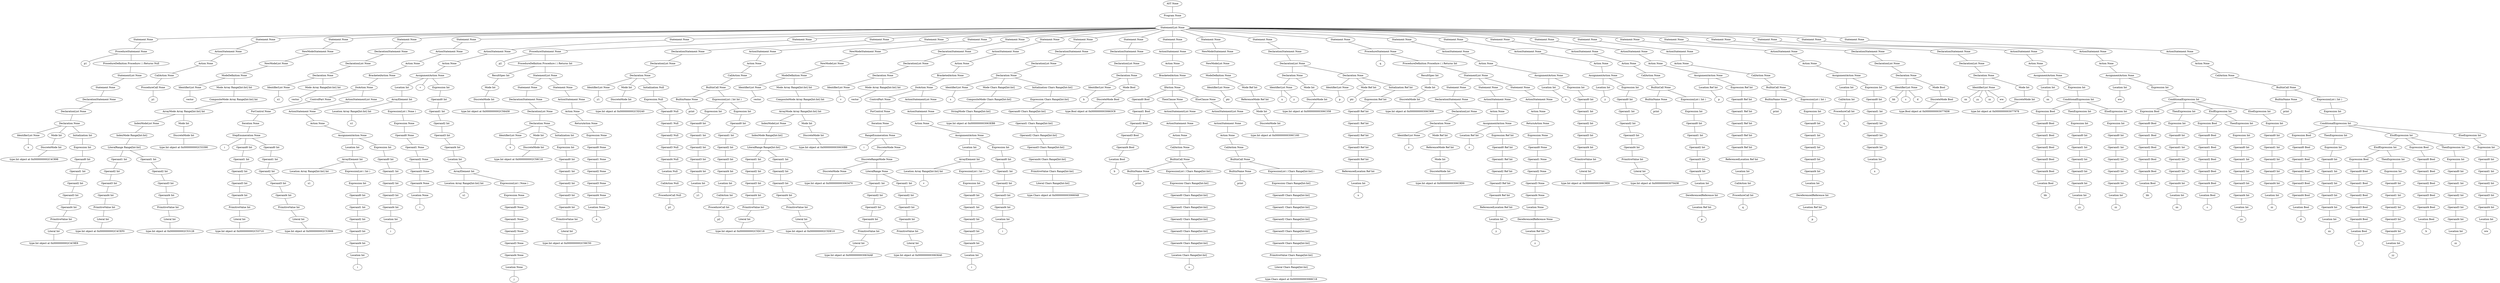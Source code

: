 graph G {
50839792 [label="AST None"];
50842872 [label="AST None"];
50839792 -- 50842872;
50842872 [label="Program None"];
50846744 [label="Program None"];
50842872 -- 50846744;
50846744 [label="StatementList None"];
46139656 [label="StatementList None"];
50846744 -- 46139656;
46139656 [label="Statement None"];
46139936 [label="Statement None"];
46139656 -- 46139936;
46139936 [label="ProcedureStatement None"];
9917743976682310296 [label=p1];
46139936 -- 9917743976682310296;
46451848 [label="ProcedureStatement None"];
46139936 -- 46451848;
46451848 [label="ProcedureDefinition Procedure ( ) Returns Null"];
46451008 [label="ProcedureDefinition Procedure ( ) Returns Null"];
46451848 -- 46451008;
46451008 [label="StatementList None"];
46450616 [label="StatementList None"];
46451008 -- 46450616;
46450616 [label="Statement None"];
46451736 [label="Statement None"];
46450616 -- 46451736;
46451736 [label="DeclarationStatement None"];
46450784 [label="DeclarationStatement None"];
46451736 -- 46450784;
46450784 [label="DeclarationList None"];
46450952 [label="DeclarationList None"];
46450784 -- 46450952;
46450952 [label="Declaration None"];
46450672 [label="Declaration None"];
46450952 -- 46450672;
46450672 [label="IdentifierList None"];
10511444396036545965 [label=x];
46450672 -- 10511444396036545965;
46450728 [label="Declaration None"];
46450952 -- 46450728;
46450728 [label="Mode Int"];
46139432 [label="Mode Int"];
46450728 -- 46139432;
46139432 [label="DiscreteMode Int"];
10824490102472748900 [label=<type.Int object at 0x0000000002C4C898>];
46139432 -- 10824490102472748900;
46451568 [label="Declaration None"];
46450952 -- 46451568;
46451568 [label="Initialization Int"];
46451512 [label="Initialization Int"];
46451568 -- 46451512;
46451512 [label="Expression Int"];
46451456 [label="Expression Int"];
46451512 -- 46451456;
46451456 [label="Operand0 Int"];
46451400 [label="Operand0 Int"];
46451456 -- 46451400;
46451400 [label="Operand1 Int"];
46451344 [label="Operand1 Int"];
46451400 -- 46451344;
46451344 [label="Operand2 Int"];
46451288 [label="Operand2 Int"];
46451344 -- 46451288;
46451288 [label="Operand3 Int"];
46451064 [label="Operand3 Int"];
46451288 -- 46451064;
46451064 [label="Operand4 Int"];
46451120 [label="Operand4 Int"];
46451064 -- 46451120;
46451120 [label="PrimitiveValue Int"];
46450896 [label="PrimitiveValue Int"];
46451120 -- 46450896;
46450896 [label="Literal Int"];
9714901818055355248 [label=<type.Int object at 0x0000000002C4C9E8>];
46450896 -- 9714901818055355248;
46451624 [label="StatementList None"];
50846744 -- 46451624;
46451624 [label="Statement None"];
46450448 [label="Statement None"];
46451624 -- 46450448;
46450448 [label="ActionStatement None"];
46451904 [label="ActionStatement None"];
46450448 -- 46451904;
46451904 [label="Action None"];
46452072 [label="Action None"];
46451904 -- 46452072;
46452072 [label="CallAction None"];
46139768 [label="CallAction None"];
46452072 -- 46139768;
46139768 [label="ProcedureCall None"];
9456745076807797630 [label=p1];
46139768 -- 9456745076807797630;
46451792 [label="StatementList None"];
50846744 -- 46451792;
46451792 [label="Statement None"];
46478336 [label="Statement None"];
46451792 -- 46478336;
46478336 [label="NewModeStatement None"];
46139376 [label="NewModeStatement None"];
46478336 -- 46139376;
46139376 [label="NewModeList None"];
46478392 [label="NewModeList None"];
46139376 -- 46478392;
46478392 [label="ModeDefinition None"];
46139880 [label="ModeDefinition None"];
46478392 -- 46139880;
46139880 [label="IdentifierList None"];
10486873677704826909 [label=vector];
46139880 -- 10486873677704826909;
46452352 [label="ModeDefinition None"];
46478392 -- 46452352;
46452352 [label="Mode Array Range[Int:Int] Int"];
46450560 [label="Mode Array Range[Int:Int] Int"];
46452352 -- 46450560;
46450560 [label="CompositeMode Array Range[Int:Int] Int"];
46477944 [label="CompositeMode Array Range[Int:Int] Int"];
46450560 -- 46477944;
46477944 [label="ArrayMode Array Range[Int:Int] Int"];
46478000 [label="ArrayMode Array Range[Int:Int] Int"];
46477944 -- 46478000;
46478000 [label="IndexModeList None"];
46452520 [label="IndexModeList None"];
46478000 -- 46452520;
46452520 [label="IndexMode Range[Int:Int]"];
46477888 [label="IndexMode Range[Int:Int]"];
46452520 -- 46477888;
46477888 [label="LiteralRange Range[Int:Int]"];
46452688 [label="LiteralRange Range[Int:Int]"];
46477888 -- 46452688;
46452688 [label="Operand1 Int"];
46452632 [label="Operand1 Int"];
46452688 -- 46452632;
46452632 [label="Operand2 Int"];
46452576 [label="Operand2 Int"];
46452632 -- 46452576;
46452576 [label="Operand3 Int"];
46452128 [label="Operand3 Int"];
46452576 -- 46452128;
46452128 [label="Operand4 Int"];
46452408 [label="Operand4 Int"];
46452128 -- 46452408;
46452408 [label="PrimitiveValue Int"];
46451680 [label="PrimitiveValue Int"];
46452408 -- 46451680;
46451680 [label="Literal Int"];
12978683632461559963 [label=<type.Int object at 0x0000000002C4CEF0>];
46451680 -- 12978683632461559963;
46477832 [label="LiteralRange Range[Int:Int]"];
46477888 -- 46477832;
46477832 [label="Operand1 Int"];
46477776 [label="Operand1 Int"];
46477832 -- 46477776;
46477776 [label="Operand2 Int"];
46477720 [label="Operand2 Int"];
46477776 -- 46477720;
46477720 [label="Operand3 Int"];
46477496 [label="Operand3 Int"];
46477720 -- 46477496;
46477496 [label="Operand4 Int"];
46477552 [label="Operand4 Int"];
46477496 -- 46477552;
46477552 [label="PrimitiveValue Int"];
46477384 [label="PrimitiveValue Int"];
46477552 -- 46477384;
46477384 [label="Literal Int"];
12481650725665299726 [label=<type.Int object at 0x0000000002C53128>];
46477384 -- 12481650725665299726;
46478112 [label="ArrayMode Array Range[Int:Int] Int"];
46477944 -- 46478112;
46478112 [label="Mode Int"];
46478056 [label="Mode Int"];
46478112 -- 46478056;
46478056 [label="DiscreteMode Int"];
9648143051686023287 [label=<type.Int object at 0x0000000002C53390>];
46478056 -- 9648143051686023287;
46452296 [label="StatementList None"];
50846744 -- 46452296;
46452296 [label="Statement None"];
46478616 [label="Statement None"];
46452296 -- 46478616;
46478616 [label="DeclarationStatement None"];
46451232 [label="DeclarationStatement None"];
46478616 -- 46451232;
46451232 [label="DeclarationList None"];
46478504 [label="DeclarationList None"];
46451232 -- 46478504;
46478504 [label="Declaration None"];
46451960 [label="Declaration None"];
46478504 -- 46451960;
46451960 [label="IdentifierList None"];
13466271919471092923 [label=x1];
46451960 -- 13466271919471092923;
46477440 [label="Declaration None"];
46478504 -- 46477440;
46477440 [label="Mode Array Range[Int:Int] Int"];
9697486968876703237 [label=vector];
46477440 -- 9697486968876703237;
46478728 [label="StatementList None"];
50846744 -- 46478728;
46478728 [label="Statement None"];
46481136 [label="Statement None"];
46478728 -- 46481136;
46481136 [label="ActionStatement None"];
46480184 [label="ActionStatement None"];
46481136 -- 46480184;
46480184 [label="Action None"];
46478784 [label="Action None"];
46480184 -- 46478784;
46478784 [label="BracketedAction None"];
46480744 [label="BracketedAction None"];
46478784 -- 46480744;
46480744 [label="DoAction None"];
46478896 [label="DoAction None"];
46480744 -- 46478896;
46478896 [label="ControlPart None"];
46480072 [label="ControlPart None"];
46478896 -- 46480072;
46480072 [label="ForControl None"];
46478952 [label="ForControl None"];
46480072 -- 46478952;
46478952 [label="Iteration None"];
46480128 [label="Iteration None"];
46478952 -- 46480128;
46480128 [label="StepEnumeration None"];
12149799062286523884 [label=i];
46480128 -- 12149799062286523884;
46479344 [label="StepEnumeration None"];
46480128 -- 46479344;
46479344 [label="Operand0 Int"];
46479288 [label="Operand0 Int"];
46479344 -- 46479288;
46479288 [label="Operand1 Int"];
46478840 [label="Operand1 Int"];
46479288 -- 46478840;
46478840 [label="Operand2 Int"];
46452240 [label="Operand2 Int"];
46478840 -- 46452240;
46452240 [label="Operand3 Int"];
46478672 [label="Operand3 Int"];
46452240 -- 46478672;
46478672 [label="Operand4 Int"];
46479064 [label="Operand4 Int"];
46478672 -- 46479064;
46479064 [label="PrimitiveValue Int"];
46450504 [label="PrimitiveValue Int"];
46479064 -- 46450504;
46450504 [label="Literal Int"];
13641147071648479587 [label=<type.Int object at 0x0000000002C53710>];
46450504 -- 13641147071648479587;
46479904 [label="StepEnumeration None"];
46480128 -- 46479904;
46479904 [label="Operand0 Int"];
46479848 [label="Operand0 Int"];
46479904 -- 46479848;
46479848 [label="Operand1 Int"];
46479792 [label="Operand1 Int"];
46479848 -- 46479792;
46479792 [label="Operand2 Int"];
46479736 [label="Operand2 Int"];
46479792 -- 46479736;
46479736 [label="Operand3 Int"];
46479512 [label="Operand3 Int"];
46479736 -- 46479512;
46479512 [label="Operand4 Int"];
46479568 [label="Operand4 Int"];
46479512 -- 46479568;
46479568 [label="PrimitiveValue Int"];
46479400 [label="PrimitiveValue Int"];
46479568 -- 46479400;
46479400 [label="Literal Int"];
11054755337334957588 [label=<type.Int object at 0x0000000002C53908>];
46479400 -- 11054755337334957588;
46481248 [label="DoAction None"];
46480744 -- 46481248;
46481248 [label="ActionStatementList None"];
46481192 [label="ActionStatementList None"];
46481248 -- 46481192;
46481192 [label="ActionStatement None"];
46480800 [label="ActionStatement None"];
46481192 -- 46480800;
46480800 [label="Action None"];
46481080 [label="Action None"];
46480800 -- 46481080;
46481080 [label="AssignmentAction None"];
46478280 [label="AssignmentAction None"];
46481080 -- 46478280;
46478280 [label="Location Int"];
46480576 [label="Location Int"];
46478280 -- 46480576;
46480576 [label="ArrayElement Int"];
46479008 [label="ArrayElement Int"];
46480576 -- 46479008;
46479008 [label="Location Array Range[Int:Int] Int"];
12031627404591584229 [label=x1];
46479008 -- 12031627404591584229;
46480520 [label="ArrayElement Int"];
46480576 -- 46480520;
46480520 [label="ExpressionList ( Int )"];
46480464 [label="ExpressionList ( Int )"];
46480520 -- 46480464;
46480464 [label="Expression Int"];
46480408 [label="Expression Int"];
46480464 -- 46480408;
46480408 [label="Operand0 Int"];
46480352 [label="Operand0 Int"];
46480408 -- 46480352;
46480352 [label="Operand1 Int"];
46480016 [label="Operand1 Int"];
46480352 -- 46480016;
46480016 [label="Operand2 Int"];
46479960 [label="Operand2 Int"];
46480016 -- 46479960;
46479960 [label="Operand3 Int"];
46480296 [label="Operand3 Int"];
46479960 -- 46480296;
46480296 [label="Operand4 Int"];
46479176 [label="Operand4 Int"];
46480296 -- 46479176;
46479176 [label="Location Int"];
11716317436531016623 [label=i];
46479176 -- 11716317436531016623;
46481024 [label="AssignmentAction None"];
46481080 -- 46481024;
46481024 [label="Expression Int"];
46480968 [label="Expression Int"];
46481024 -- 46480968;
46480968 [label="Operand0 Int"];
46480912 [label="Operand0 Int"];
46480968 -- 46480912;
46480912 [label="Operand1 Int"];
46480856 [label="Operand1 Int"];
46480912 -- 46480856;
46480856 [label="Operand2 Int"];
46479232 [label="Operand2 Int"];
46480856 -- 46479232;
46479232 [label="Operand3 Int"];
46480632 [label="Operand3 Int"];
46479232 -- 46480632;
46480632 [label="Operand4 Int"];
46480688 [label="Operand4 Int"];
46480632 -- 46480688;
46480688 [label="Location Int"];
9249455395221968680 [label=i];
46480688 -- 9249455395221968680;
46499712 [label="StatementList None"];
50846744 -- 46499712;
46499712 [label="Statement None"];
46499656 [label="Statement None"];
46499712 -- 46499656;
46499656 [label="ActionStatement None"];
46498592 [label="ActionStatement None"];
46499656 -- 46498592;
46498592 [label="Action None"];
46499544 [label="Action None"];
46498592 -- 46499544;
46499544 [label="AssignmentAction None"];
46497920 [label="AssignmentAction None"];
46499544 -- 46497920;
46497920 [label="Location Int"];
46498368 [label="Location Int"];
46497920 -- 46498368;
46498368 [label="ArrayElement Int"];
46477664 [label="ArrayElement Int"];
46498368 -- 46477664;
46477664 [label="Location Array Range[Int:Int] Int"];
11583856824148559796 [label=x1];
46477664 -- 11583856824148559796;
46498312 [label="ArrayElement Int"];
46498368 -- 46498312;
46498312 [label="ExpressionList ( None )"];
46498256 [label="ExpressionList ( None )"];
46498312 -- 46498256;
46498256 [label="Expression None"];
46498200 [label="Expression None"];
46498256 -- 46498200;
46498200 [label="Operand0 None"];
46498144 [label="Operand0 None"];
46498200 -- 46498144;
46498144 [label="Operand1 None"];
46498088 [label="Operand1 None"];
46498144 -- 46498088;
46498088 [label="Operand2 None"];
46478168 [label="Operand2 None"];
46498088 -- 46478168;
46478168 [label="Operand3 None"];
46497864 [label="Operand3 None"];
46478168 -- 46497864;
46497864 [label="Operand4 None"];
46481304 [label="Operand4 None"];
46497864 -- 46481304;
46481304 [label="Location None"];
12394411644937294100 [label=i];
46481304 -- 12394411644937294100;
9688430740640002247 [label="+"];
46499544 -- 9688430740640002247;
46499488 [label="AssignmentAction None"];
46499544 -- 46499488;
46499488 [label="Expression Int"];
46498872 [label="Expression Int"];
46499488 -- 46498872;
46498872 [label="Operand0 Int"];
46499264 [label="Operand0 Int"];
46498872 -- 46499264;
46499264 [label="Operand1 Int"];
46498704 [label="Operand1 Int"];
46499264 -- 46498704;
46498704 [label="Operand2 Int"];
46499432 [label="Operand2 Int"];
46498704 -- 46499432;
46499432 [label="Operand3 Int"];
46499320 [label="Operand3 Int"];
46499432 -- 46499320;
46499320 [label="Operand4 Int"];
46497976 [label="Operand4 Int"];
46499320 -- 46497976;
46497976 [label="Location Int"];
46499208 [label="Location Int"];
46497976 -- 46499208;
46499208 [label="ArrayElement Int"];
46498480 [label="ArrayElement Int"];
46499208 -- 46498480;
46498480 [label="Location Array Range[Int:Int] Int"];
11755835006524323486 [label=x1];
46498480 -- 11755835006524323486;
46499152 [label="ArrayElement Int"];
46499208 -- 46499152;
46499152 [label="ExpressionList ( None )"];
46499096 [label="ExpressionList ( None )"];
46499152 -- 46499096;
46499096 [label="Expression None"];
46499040 [label="Expression None"];
46499096 -- 46499040;
46499040 [label="Operand0 None"];
46498984 [label="Operand0 None"];
46499040 -- 46498984;
46498984 [label="Operand1 None"];
46498928 [label="Operand1 None"];
46498984 -- 46498928;
46498928 [label="Operand2 None"];
46498760 [label="Operand2 None"];
46498928 -- 46498760;
46498760 [label="Operand3 None"];
46498816 [label="Operand3 None"];
46498760 -- 46498816;
46498816 [label="Operand4 None"];
46498032 [label="Operand4 None"];
46498816 -- 46498032;
46498032 [label="Location None"];
12428654215391252172 [label=j];
46498032 -- 12428654215391252172;
46499768 [label="StatementList None"];
50846744 -- 46499768;
46499768 [label="Statement None"];
46500608 [label="Statement None"];
46499768 -- 46500608;
46500608 [label="ProcedureStatement None"];
11790026497112317107 [label=p2];
46500608 -- 11790026497112317107;
46500272 [label="ProcedureStatement None"];
46500608 -- 46500272;
46500272 [label="ProcedureDefinition Procedure ( ) Returns Int"];
46499824 [label="ProcedureDefinition Procedure ( ) Returns Int"];
46500272 -- 46499824;
46499824 [label="ResultSpec Int"];
46500328 [label="ResultSpec Int"];
46499824 -- 46500328;
46500328 [label="Mode Int"];
46479680 [label="Mode Int"];
46500328 -- 46479680;
46479680 [label="DiscreteMode Int"];
9435689859122805077 [label=<type.Int object at 0x0000000002C58A58>];
46479680 -- 9435689859122805077;
46501448 [label="ProcedureDefinition Procedure ( ) Returns Int"];
46500272 -- 46501448;
46501448 [label="StatementList None"];
46500664 [label="StatementList None"];
46501448 -- 46500664;
46500664 [label="Statement None"];
46501504 [label="Statement None"];
46500664 -- 46501504;
46501504 [label="DeclarationStatement None"];
46479456 [label="DeclarationStatement None"];
46501504 -- 46479456;
46479456 [label="DeclarationList None"];
46500216 [label="DeclarationList None"];
46479456 -- 46500216;
46500216 [label="Declaration None"];
46500720 [label="Declaration None"];
46500216 -- 46500720;
46500720 [label="IdentifierList None"];
9401785174775813411 [label=x];
46500720 -- 9401785174775813411;
46500776 [label="Declaration None"];
46500216 -- 46500776;
46500776 [label="Mode Int"];
46500496 [label="Mode Int"];
46500776 -- 46500496;
46500496 [label="DiscreteMode Int"];
10546088082584437744 [label=<type.Int object at 0x0000000002C58C18>];
46500496 -- 10546088082584437744;
46501336 [label="Declaration None"];
46500216 -- 46501336;
46501336 [label="Initialization Int"];
46501280 [label="Initialization Int"];
46501336 -- 46501280;
46501280 [label="Expression Int"];
46501224 [label="Expression Int"];
46501280 -- 46501224;
46501224 [label="Operand0 Int"];
46501168 [label="Operand0 Int"];
46501224 -- 46501168;
46501168 [label="Operand1 Int"];
46501112 [label="Operand1 Int"];
46501168 -- 46501112;
46501112 [label="Operand2 Int"];
46501056 [label="Operand2 Int"];
46501112 -- 46501056;
46501056 [label="Operand3 Int"];
46500384 [label="Operand3 Int"];
46501056 -- 46500384;
46500384 [label="Operand4 Int"];
46500832 [label="Operand4 Int"];
46500384 -- 46500832;
46500832 [label="PrimitiveValue Int"];
46500160 [label="PrimitiveValue Int"];
46500832 -- 46500160;
46500160 [label="Literal Int"];
11196524670282970393 [label=<type.Int object at 0x0000000002C58C50>];
46500160 -- 11196524670282970393;
46501672 [label="StatementList None"];
46501448 -- 46501672;
46501672 [label="Statement None"];
46518512 [label="Statement None"];
46501672 -- 46518512;
46518512 [label="ActionStatement None"];
46501560 [label="ActionStatement None"];
46518512 -- 46501560;
46501560 [label="Action None"];
46518400 [label="Action None"];
46501560 -- 46518400;
46518400 [label="ReturnAction None"];
46518344 [label="ReturnAction None"];
46518400 -- 46518344;
46518344 [label="Expression None"];
46501840 [label="Expression None"];
46518344 -- 46501840;
46501840 [label="Operand0 None"];
46501784 [label="Operand0 None"];
46501840 -- 46501784;
46501784 [label="Operand1 None"];
46501728 [label="Operand1 None"];
46501784 -- 46501728;
46501728 [label="Operand2 None"];
46501392 [label="Operand2 None"];
46501728 -- 46501392;
46501392 [label="Operand3 None"];
46501000 [label="Operand3 None"];
46501392 -- 46501000;
46501000 [label="Operand4 None"];
46501616 [label="Operand4 None"];
46501000 -- 46501616;
46501616 [label="Location None"];
10229251867454195776 [label=x];
46501616 -- 10229251867454195776;
46518960 [label="StatementList None"];
50846744 -- 46518960;
46518960 [label="Statement None"];
46519520 [label="Statement None"];
46518960 -- 46519520;
46519520 [label="DeclarationStatement None"];
46499376 [label="DeclarationStatement None"];
46519520 -- 46499376;
46499376 [label="DeclarationList None"];
46499936 [label="DeclarationList None"];
46499376 -- 46499936;
46499936 [label="Declaration None"];
46499600 [label="Declaration None"];
46499936 -- 46499600;
46499600 [label="IdentifierList None"];
9545061190667877594 [label=y1];
46499600 -- 9545061190667877594;
46518792 [label="Declaration None"];
46499936 -- 46518792;
46518792 [label="Mode Int"];
46500104 [label="Mode Int"];
46518792 -- 46500104;
46500104 [label="DiscreteMode Int"];
12840643135324328931 [label=<type.Int object at 0x0000000002C5D240>];
46500104 -- 12840643135324328931;
46519352 [label="Declaration None"];
46499936 -- 46519352;
46519352 [label="Initialization Null"];
46519296 [label="Initialization Null"];
46519352 -- 46519296;
46519296 [label="Expression Null"];
46519240 [label="Expression Null"];
46519296 -- 46519240;
46519240 [label="Operand0 Null"];
46519184 [label="Operand0 Null"];
46519240 -- 46519184;
46519184 [label="Operand1 Null"];
46519016 [label="Operand1 Null"];
46519184 -- 46519016;
46519016 [label="Operand2 Null"];
46518456 [label="Operand2 Null"];
46519016 -- 46518456;
46518456 [label="Operand3 Null"];
46519128 [label="Operand3 Null"];
46518456 -- 46519128;
46519128 [label="Operand4 Null"];
46518680 [label="Operand4 Null"];
46519128 -- 46518680;
46518680 [label="Location Null"];
46518568 [label="Location Null"];
46518680 -- 46518568;
46518568 [label="CallAction Null"];
46498536 [label="CallAction Null"];
46518568 -- 46498536;
46498536 [label="ProcedureCall Null"];
10365599726146790507 [label=p1];
46498536 -- 10365599726146790507;
46519408 [label="StatementList None"];
50846744 -- 46519408;
46519408 [label="Statement None"];
46519968 [label="Statement None"];
46519408 -- 46519968;
46519968 [label="ActionStatement None"];
46520864 [label="ActionStatement None"];
46519968 -- 46520864;
46520864 [label="Action None"];
46500048 [label="Action None"];
46520864 -- 46500048;
46500048 [label="CallAction None"];
46520080 [label="CallAction None"];
46500048 -- 46520080;
46520080 [label="BuiltinCall None"];
46499880 [label="BuiltinCall None"];
46520080 -- 46499880;
46499880 [label="BuiltinName None"];
13084311639337521942 [label=print];
46499880 -- 13084311639337521942;
46520696 [label="BuiltinCall None"];
46520080 -- 46520696;
46520696 [label="ExpressionList ( Int Int )"];
46519912 [label="ExpressionList ( Int Int )"];
46520696 -- 46519912;
46519912 [label="Expression Int"];
46519856 [label="Expression Int"];
46519912 -- 46519856;
46519856 [label="Operand0 Int"];
46519800 [label="Operand0 Int"];
46519856 -- 46519800;
46519800 [label="Operand1 Int"];
46519744 [label="Operand1 Int"];
46519800 -- 46519744;
46519744 [label="Operand2 Int"];
46499992 [label="Operand2 Int"];
46519744 -- 46499992;
46499992 [label="Operand3 Int"];
46519632 [label="Operand3 Int"];
46499992 -- 46519632;
46519632 [label="Operand4 Int"];
46519576 [label="Operand4 Int"];
46519632 -- 46519576;
46519576 [label="Location Int"];
9724613636351227027 [label=y1];
46519576 -- 9724613636351227027;
46520640 [label="ExpressionList ( Int Int )"];
46520696 -- 46520640;
46520640 [label="Expression Int"];
46520584 [label="Expression Int"];
46520640 -- 46520584;
46520584 [label="Operand0 Int"];
46520528 [label="Operand0 Int"];
46520584 -- 46520528;
46520528 [label="Operand1 Int"];
46520360 [label="Operand1 Int"];
46520528 -- 46520360;
46520360 [label="Operand2 Int"];
46520304 [label="Operand2 Int"];
46520360 -- 46520304;
46520304 [label="Operand3 Int"];
46520472 [label="Operand3 Int"];
46520304 -- 46520472;
46520472 [label="Operand4 Int"];
46520136 [label="Operand4 Int"];
46520472 -- 46520136;
46520136 [label="Location Int"];
46520192 [label="Location Int"];
46520136 -- 46520192;
46520192 [label="CallAction Int"];
46520024 [label="CallAction Int"];
46520192 -- 46520024;
46520024 [label="ProcedureCall Int"];
10957614397870451477 [label=p2];
46520024 -- 10957614397870451477;
46520752 [label="StatementList None"];
50846744 -- 46520752;
46520752 [label="Statement None"];
46521424 [label="Statement None"];
46520752 -- 46521424;
46521424 [label="NewModeStatement None"];
46518904 [label="NewModeStatement None"];
46521424 -- 46518904;
46518904 [label="NewModeList None"];
46521928 [label="NewModeList None"];
46518904 -- 46521928;
46521928 [label="ModeDefinition None"];
46521032 [label="ModeDefinition None"];
46521928 -- 46521032;
46521032 [label="IdentifierList None"];
12585977133419346287 [label=vector];
46521032 -- 12585977133419346287;
46521256 [label="ModeDefinition None"];
46521928 -- 46521256;
46521256 [label="Mode Array Range[Int:Int] Int"];
46519688 [label="Mode Array Range[Int:Int] Int"];
46521256 -- 46519688;
46519688 [label="CompositeMode Array Range[Int:Int] Int"];
46522208 [label="CompositeMode Array Range[Int:Int] Int"];
46519688 -- 46522208;
46522208 [label="ArrayMode Array Range[Int:Int] Int"];
46522264 [label="ArrayMode Array Range[Int:Int] Int"];
46522208 -- 46522264;
46522264 [label="IndexModeList None"];
46521704 [label="IndexModeList None"];
46522264 -- 46521704;
46521704 [label="IndexMode Range[Int:Int]"];
46522152 [label="IndexMode Range[Int:Int]"];
46521704 -- 46522152;
46522152 [label="LiteralRange Range[Int:Int]"];
46521592 [label="LiteralRange Range[Int:Int]"];
46522152 -- 46521592;
46521592 [label="Operand1 Int"];
46521536 [label="Operand1 Int"];
46521592 -- 46521536;
46521536 [label="Operand2 Int"];
46521480 [label="Operand2 Int"];
46521536 -- 46521480;
46521480 [label="Operand3 Int"];
46518736 [label="Operand3 Int"];
46521480 -- 46518736;
46518736 [label="Operand4 Int"];
46521312 [label="Operand4 Int"];
46518736 -- 46521312;
46521312 [label="PrimitiveValue Int"];
46520976 [label="PrimitiveValue Int"];
46521312 -- 46520976;
46520976 [label="Literal Int"];
9699181554433837219 [label=<type.Int object at 0x0000000002C5DC18>];
46520976 -- 9699181554433837219;
46522096 [label="LiteralRange Range[Int:Int]"];
46522152 -- 46522096;
46522096 [label="Operand1 Int"];
46522040 [label="Operand1 Int"];
46522096 -- 46522040;
46522040 [label="Operand2 Int"];
46521984 [label="Operand2 Int"];
46522040 -- 46521984;
46521984 [label="Operand3 Int"];
46521760 [label="Operand3 Int"];
46521984 -- 46521760;
46521760 [label="Operand4 Int"];
46521816 [label="Operand4 Int"];
46521760 -- 46521816;
46521816 [label="PrimitiveValue Int"];
46521648 [label="PrimitiveValue Int"];
46521816 -- 46521648;
46521648 [label="Literal Int"];
12553983950270820699 [label=<type.Int object at 0x0000000002C5DE10>];
46521648 -- 12553983950270820699;
50737224 [label="ArrayMode Array Range[Int:Int] Int"];
46522208 -- 50737224;
50737224 [label="Mode Int"];
46522320 [label="Mode Int"];
50737224 -- 46522320;
46522320 [label="DiscreteMode Int"];
12609067862772839146 [label=<type.Int object at 0x00000000030630B8>];
46522320 -- 12609067862772839146;
46521200 [label="StatementList None"];
50846744 -- 46521200;
46521200 [label="Statement None"];
50737672 [label="Statement None"];
46521200 -- 50737672;
50737672 [label="DeclarationStatement None"];
46520920 [label="DeclarationStatement None"];
50737672 -- 46520920;
46520920 [label="DeclarationList None"];
50737560 [label="DeclarationList None"];
46520920 -- 50737560;
50737560 [label="Declaration None"];
46520808 [label="Declaration None"];
50737560 -- 46520808;
46520808 [label="IdentifierList None"];
10653513065727902537 [label=v];
46520808 -- 10653513065727902537;
50737504 [label="Declaration None"];
50737560 -- 50737504;
50737504 [label="Mode Array Range[Int:Int] Int"];
10560263334756154568 [label=vector];
50737504 -- 10560263334756154568;
50737784 [label="StatementList None"];
50846744 -- 50737784;
50737784 [label="Statement None"];
50740584 [label="Statement None"];
50737784 -- 50740584;
50740584 [label="ActionStatement None"];
50739408 [label="ActionStatement None"];
50740584 -- 50739408;
50739408 [label="Action None"];
50737840 [label="Action None"];
50739408 -- 50737840;
50737840 [label="BracketedAction None"];
50739912 [label="BracketedAction None"];
50737840 -- 50739912;
50739912 [label="DoAction None"];
50737952 [label="DoAction None"];
50739912 -- 50737952;
50737952 [label="ControlPart None"];
50738232 [label="ControlPart None"];
50737952 -- 50738232;
50738232 [label="ForControl None"];
50738008 [label="ForControl None"];
50738232 -- 50738008;
50738008 [label="Iteration None"];
50739296 [label="Iteration None"];
50738008 -- 50739296;
50739296 [label="RangeEnumeration None"];
10814824682180616054 [label=i];
50739296 -- 10814824682180616054;
50737728 [label="RangeEnumeration None"];
50739296 -- 50737728;
50737728 [label="DiscreteMode None"];
50738680 [label="DiscreteMode None"];
50737728 -- 50738680;
50738680 [label="DiscreteRangeMode None"];
46520416 [label="DiscreteRangeMode None"];
50738680 -- 46520416;
46520416 [label="DiscreteMode None"];
11669741343760262142 [label=<type.Int object at 0x0000000003063470>];
46520416 -- 11669741343760262142;
50739128 [label="DiscreteRangeMode None"];
50738680 -- 50739128;
50739128 [label="LiteralRange None"];
50738568 [label="LiteralRange None"];
50739128 -- 50738568;
50738568 [label="Operand1 Int"];
50738512 [label="Operand1 Int"];
50738568 -- 50738512;
50738512 [label="Operand2 Int"];
50738456 [label="Operand2 Int"];
50738512 -- 50738456;
50738456 [label="Operand3 Int"];
46521144 [label="Operand3 Int"];
50738456 -- 46521144;
46521144 [label="Operand4 Int"];
50737896 [label="Operand4 Int"];
46521144 -- 50737896;
50737896 [label="PrimitiveValue Int"];
50738176 [label="PrimitiveValue Int"];
50737896 -- 50738176;
50738176 [label="Literal Int"];
11393997867156722899 [label=<type.Int object at 0x00000000030634A8>];
50738176 -- 11393997867156722899;
50739072 [label="LiteralRange None"];
50739128 -- 50739072;
50739072 [label="Operand1 Int"];
50739016 [label="Operand1 Int"];
50739072 -- 50739016;
50739016 [label="Operand2 Int"];
50738960 [label="Operand2 Int"];
50739016 -- 50738960;
50738960 [label="Operand3 Int"];
50738736 [label="Operand3 Int"];
50738960 -- 50738736;
50738736 [label="Operand4 Int"];
50738792 [label="Operand4 Int"];
50738736 -- 50738792;
50738792 [label="PrimitiveValue Int"];
50738624 [label="PrimitiveValue Int"];
50738792 -- 50738624;
50738624 [label="Literal Int"];
10685016721414714948 [label=<type.Int object at 0x00000000030636A0>];
50738624 -- 10685016721414714948;
50740416 [label="DoAction None"];
50739912 -- 50740416;
50740416 [label="ActionStatementList None"];
50740360 [label="ActionStatementList None"];
50740416 -- 50740360;
50740360 [label="ActionStatement None"];
50739968 [label="ActionStatement None"];
50740360 -- 50739968;
50739968 [label="Action None"];
50740248 [label="Action None"];
50739968 -- 50740248;
50740248 [label="AssignmentAction None"];
50737392 [label="AssignmentAction None"];
50740248 -- 50737392;
50737392 [label="Location Int"];
50739744 [label="Location Int"];
50737392 -- 50739744;
50739744 [label="ArrayElement Int"];
50738064 [label="ArrayElement Int"];
50739744 -- 50738064;
50738064 [label="Location Array Range[Int:Int] Int"];
9253655501933300375 [label=v];
50738064 -- 9253655501933300375;
50739688 [label="ArrayElement Int"];
50739744 -- 50739688;
50739688 [label="ExpressionList ( Int )"];
50739632 [label="ExpressionList ( Int )"];
50739688 -- 50739632;
50739632 [label="Expression Int"];
50739576 [label="Expression Int"];
50739632 -- 50739576;
50739576 [label="Operand0 Int"];
50739520 [label="Operand0 Int"];
50739576 -- 50739520;
50739520 [label="Operand1 Int"];
50739464 [label="Operand1 Int"];
50739520 -- 50739464;
50739464 [label="Operand2 Int"];
50738904 [label="Operand2 Int"];
50739464 -- 50738904;
50738904 [label="Operand3 Int"];
50739184 [label="Operand3 Int"];
50738904 -- 50739184;
50739184 [label="Operand4 Int"];
50738400 [label="Operand4 Int"];
50739184 -- 50738400;
50738400 [label="Location Int"];
12074557612843206548 [label=i];
50738400 -- 12074557612843206548;
50740192 [label="AssignmentAction None"];
50740248 -- 50740192;
50740192 [label="Expression Int"];
50740136 [label="Expression Int"];
50740192 -- 50740136;
50740136 [label="Operand0 Int"];
50740080 [label="Operand0 Int"];
50740136 -- 50740080;
50740080 [label="Operand1 Int"];
50740024 [label="Operand1 Int"];
50740080 -- 50740024;
50740024 [label="Operand2 Int"];
50739240 [label="Operand2 Int"];
50740024 -- 50739240;
50739240 [label="Operand3 Int"];
50739800 [label="Operand3 Int"];
50739240 -- 50739800;
50739800 [label="Operand4 Int"];
50739856 [label="Operand4 Int"];
50739800 -- 50739856;
50739856 [label="Location Int"];
13795982222154121670 [label=i];
50739856 -- 13795982222154121670;
50740304 [label="StatementList None"];
50846744 -- 50740304;
50740304 [label="Statement None"];
50750128 [label="Statement None"];
50740304 -- 50750128;
50750128 [label="DeclarationStatement None"];
50737448 [label="DeclarationStatement None"];
50750128 -- 50737448;
50737448 [label="DeclarationList None"];
50741032 [label="DeclarationList None"];
50737448 -- 50741032;
50741032 [label="Declaration None"];
50740696 [label="Declaration None"];
50741032 -- 50740696;
50740696 [label="IdentifierList None"];
10151524378727937462 [label=s];
50740696 -- 10151524378727937462;
50737280 [label="Declaration None"];
50741032 -- 50737280;
50737280 [label="Mode Chars Range[Int:Int]"];
50740752 [label="Mode Chars Range[Int:Int]"];
50737280 -- 50740752;
50740752 [label="CompositeMode Chars Range[Int:Int]"];
50740640 [label="CompositeMode Chars Range[Int:Int]"];
50740752 -- 50740640;
50740640 [label="StringMode Chars Range[Int:Int]"];
12744443367911895361 [label=<type.Int object at 0x0000000003063EB8>];
50740640 -- 12744443367911895361;
50749960 [label="Declaration None"];
50741032 -- 50749960;
50749960 [label="Initialization Chars Range[Int:Int]"];
50749904 [label="Initialization Chars Range[Int:Int]"];
50749960 -- 50749904;
50749904 [label="Expression Chars Range[Int:Int]"];
50749848 [label="Expression Chars Range[Int:Int]"];
50749904 -- 50749848;
50749848 [label="Operand0 Chars Range[Int:Int]"];
50749792 [label="Operand0 Chars Range[Int:Int]"];
50749848 -- 50749792;
50749792 [label="Operand1 Chars Range[Int:Int]"];
50749736 [label="Operand1 Chars Range[Int:Int]"];
50749792 -- 50749736;
50749736 [label="Operand2 Chars Range[Int:Int]"];
50749680 [label="Operand2 Chars Range[Int:Int]"];
50749736 -- 50749680;
50749680 [label="Operand3 Chars Range[Int:Int]"];
50740472 [label="Operand3 Chars Range[Int:Int]"];
50749680 -- 50740472;
50740472 [label="Operand4 Chars Range[Int:Int]"];
50740864 [label="Operand4 Chars Range[Int:Int]"];
50740472 -- 50740864;
50740864 [label="PrimitiveValue Chars Range[Int:Int]"];
50741088 [label="PrimitiveValue Chars Range[Int:Int]"];
50740864 -- 50741088;
50741088 [label="Literal Chars Range[Int:Int]"];
10327876111083541837 [label=<type.Chars object at 0x0000000003066048>];
50741088 -- 10327876111083541837;
50750184 [label="StatementList None"];
50846744 -- 50750184;
50750184 [label="Statement None"];
50750464 [label="Statement None"];
50750184 -- 50750464;
50750464 [label="DeclarationStatement None"];
50739352 [label="DeclarationStatement None"];
50750464 -- 50739352;
50739352 [label="DeclarationList None"];
50749624 [label="DeclarationList None"];
50739352 -- 50749624;
50749624 [label="Declaration None"];
50738120 [label="Declaration None"];
50749624 -- 50738120;
50738120 [label="IdentifierList None"];
12450284574675373136 [label=b];
50738120 -- 12450284574675373136;
50750296 [label="Declaration None"];
50749624 -- 50750296;
50750296 [label="Mode Bool"];
50750016 [label="Mode Bool"];
50750296 -- 50750016;
50750016 [label="DiscreteMode Bool"];
9562756685562522275 [label=<type.Bool object at 0x00000000030663C8>];
50750016 -- 9562756685562522275;
50750576 [label="StatementList None"];
50846744 -- 50750576;
50750576 [label="Statement None"];
50751360 [label="Statement None"];
50750576 -- 50751360;
50751360 [label="ActionStatement None"];
50753432 [label="ActionStatement None"];
50751360 -- 50753432;
50753432 [label="Action None"];
50750632 [label="Action None"];
50753432 -- 50750632;
50750632 [label="BracketedAction None"];
50751976 [label="BracketedAction None"];
50750632 -- 50751976;
50751976 [label="IfAction None"];
50750856 [label="IfAction None"];
50751976 -- 50750856;
50750856 [label="Operand0 Bool"];
50750688 [label="Operand0 Bool"];
50750856 -- 50750688;
50750688 [label="Operand1 Bool"];
50740808 [label="Operand1 Bool"];
50750688 -- 50740808;
50740808 [label="Operand2 Bool"];
50750520 [label="Operand2 Bool"];
50740808 -- 50750520;
50750520 [label="Operand3 Bool"];
50750240 [label="Operand3 Bool"];
50750520 -- 50750240;
50750240 [label="Operand4 Bool"];
50740528 [label="Operand4 Bool"];
50750240 -- 50740528;
50740528 [label="Location Bool"];
9869213889568904189 [label=b];
50740528 -- 9869213889568904189;
50751752 [label="IfAction None"];
50751976 -- 50751752;
50751752 [label="ThenClause None"];
50751248 [label="ThenClause None"];
50751752 -- 50751248;
50751248 [label="ActionStatementList None"];
50751920 [label="ActionStatementList None"];
50751248 -- 50751920;
50751920 [label="ActionStatement None"];
50751808 [label="ActionStatement None"];
50751920 -- 50751808;
50751808 [label="Action None"];
50751024 [label="Action None"];
50751808 -- 50751024;
50751024 [label="CallAction None"];
50751696 [label="CallAction None"];
50751024 -- 50751696;
50751696 [label="BuiltinCall None"];
50750912 [label="BuiltinCall None"];
50751696 -- 50750912;
50750912 [label="BuiltinName None"];
13256164380222370530 [label=print];
50750912 -- 13256164380222370530;
50751640 [label="BuiltinCall None"];
50751696 -- 50751640;
50751640 [label="ExpressionList ( Chars Range[Int:Int] )"];
50751584 [label="ExpressionList ( Chars Range[Int:Int] )"];
50751640 -- 50751584;
50751584 [label="Expression Chars Range[Int:Int]"];
50751528 [label="Expression Chars Range[Int:Int]"];
50751584 -- 50751528;
50751528 [label="Operand0 Chars Range[Int:Int]"];
50751472 [label="Operand0 Chars Range[Int:Int]"];
50751528 -- 50751472;
50751472 [label="Operand1 Chars Range[Int:Int]"];
50751416 [label="Operand1 Chars Range[Int:Int]"];
50751472 -- 50751416;
50751416 [label="Operand2 Chars Range[Int:Int]"];
50751192 [label="Operand2 Chars Range[Int:Int]"];
50751416 -- 50751192;
50751192 [label="Operand3 Chars Range[Int:Int]"];
50751304 [label="Operand3 Chars Range[Int:Int]"];
50751192 -- 50751304;
50751304 [label="Operand4 Chars Range[Int:Int]"];
50751136 [label="Operand4 Chars Range[Int:Int]"];
50751304 -- 50751136;
50751136 [label="Location Chars Range[Int:Int]"];
13229799716355232087 [label=s];
50751136 -- 13229799716355232087;
50753096 [label="IfAction None"];
50751976 -- 50753096;
50753096 [label="ElseClause None"];
50752032 [label="ElseClause None"];
50753096 -- 50752032;
50752032 [label="ActionStatementList None"];
50753264 [label="ActionStatementList None"];
50752032 -- 50753264;
50753264 [label="ActionStatement None"];
50753152 [label="ActionStatement None"];
50753264 -- 50753152;
50753152 [label="Action None"];
50752088 [label="Action None"];
50753152 -- 50752088;
50752088 [label="CallAction None"];
50753040 [label="CallAction None"];
50752088 -- 50753040;
50753040 [label="BuiltinCall None"];
50750744 [label="BuiltinCall None"];
50753040 -- 50750744;
50750744 [label="BuiltinName None"];
12137866744119514123 [label=print];
50750744 -- 12137866744119514123;
50752984 [label="BuiltinCall None"];
50753040 -- 50752984;
50752984 [label="ExpressionList ( Chars Range[Int:Int] )"];
50752928 [label="ExpressionList ( Chars Range[Int:Int] )"];
50752984 -- 50752928;
50752928 [label="Expression Chars Range[Int:Int]"];
50752872 [label="Expression Chars Range[Int:Int]"];
50752928 -- 50752872;
50752872 [label="Operand0 Chars Range[Int:Int]"];
50752816 [label="Operand0 Chars Range[Int:Int]"];
50752872 -- 50752816;
50752816 [label="Operand1 Chars Range[Int:Int]"];
50752760 [label="Operand1 Chars Range[Int:Int]"];
50752816 -- 50752760;
50752760 [label="Operand2 Chars Range[Int:Int]"];
50752704 [label="Operand2 Chars Range[Int:Int]"];
50752760 -- 50752704;
50752704 [label="Operand3 Chars Range[Int:Int]"];
50750800 [label="Operand3 Chars Range[Int:Int]"];
50752704 -- 50750800;
50750800 [label="Operand4 Chars Range[Int:Int]"];
50752256 [label="Operand4 Chars Range[Int:Int]"];
50750800 -- 50752256;
50752256 [label="PrimitiveValue Chars Range[Int:Int]"];
50752200 [label="PrimitiveValue Chars Range[Int:Int]"];
50752256 -- 50752200;
50752200 [label="Literal Chars Range[Int:Int]"];
10826760872931755226 [label=<type.Chars object at 0x0000000003066C18>];
50752200 -- 10826760872931755226;
50752648 [label="StatementList None"];
50846744 -- 50752648;
50752648 [label="Statement None"];
50774200 [label="Statement None"];
50752648 -- 50774200;
50774200 [label="NewModeStatement None"];
50750072 [label="NewModeStatement None"];
50774200 -- 50750072;
50750072 [label="NewModeList None"];
50774480 [label="NewModeList None"];
50750072 -- 50774480;
50774480 [label="ModeDefinition None"];
50753488 [label="ModeDefinition None"];
50774480 -- 50753488;
50753488 [label="IdentifierList None"];
13158713503673771078 [label=ptr];
50753488 -- 13158713503673771078;
50753320 [label="ModeDefinition None"];
50774480 -- 50753320;
50753320 [label="Mode Ref Int"];
50750352 [label="Mode Ref Int"];
50753320 -- 50750352;
50750352 [label="ReferenceMode Ref Int"];
50774256 [label="ReferenceMode Ref Int"];
50750352 -- 50774256;
50774256 [label="Mode Int"];
50753376 [label="Mode Int"];
50774256 -- 50753376;
50753376 [label="DiscreteMode Int"];
10423234111089462515 [label=<type.Int object at 0x000000000306C160>];
50753376 -- 10423234111089462515;
50774592 [label="StatementList None"];
50846744 -- 50774592;
50774592 [label="Statement None"];
50750968 [label="Statement None"];
50774592 -- 50750968;
50750968 [label="DeclarationStatement None"];
50774704 [label="DeclarationStatement None"];
50750968 -- 50774704;
50774704 [label="DeclarationList None"];
50774816 [label="DeclarationList None"];
50774704 -- 50774816;
50774816 [label="Declaration None"];
50774648 [label="Declaration None"];
50774816 -- 50774648;
50774648 [label="IdentifierList None"];
10041643165179253476 [label=x];
50774648 -- 10041643165179253476;
12677519650209450660 [label=y];
50774648 -- 12677519650209450660;
50774760 [label="Declaration None"];
50774816 -- 50774760;
50774760 [label="Mode Int"];
50751864 [label="Mode Int"];
50774760 -- 50751864;
50751864 [label="DiscreteMode Int"];
13552474883578082679 [label=<type.Int object at 0x000000000306C358>];
50751864 -- 13552474883578082679;
50775208 [label="DeclarationList None"];
50774704 -- 50775208;
50775208 [label="Declaration None"];
50774984 [label="Declaration None"];
50775208 -- 50774984;
50774984 [label="IdentifierList None"];
9786135917266879027 [label=p];
50774984 -- 9786135917266879027;
50774424 [label="Declaration None"];
50775208 -- 50774424;
50774424 [label="Mode Ref Int"];
10986197482857323992 [label=ptr];
50774424 -- 10986197482857323992;
50775712 [label="Declaration None"];
50775208 -- 50775712;
50775712 [label="Initialization Ref Int"];
50775656 [label="Initialization Ref Int"];
50775712 -- 50775656;
50775656 [label="Expression Ref Int"];
50775264 [label="Expression Ref Int"];
50775656 -- 50775264;
50775264 [label="Operand0 Ref Int"];
50775376 [label="Operand0 Ref Int"];
50775264 -- 50775376;
50775376 [label="Operand1 Ref Int"];
50775600 [label="Operand1 Ref Int"];
50775376 -- 50775600;
50775600 [label="Operand2 Ref Int"];
50775544 [label="Operand2 Ref Int"];
50775600 -- 50775544;
50775544 [label="Operand3 Ref Int"];
50775320 [label="Operand3 Ref Int"];
50775544 -- 50775320;
50775320 [label="Operand4 Ref Int"];
50775432 [label="Operand4 Ref Int"];
50775320 -- 50775432;
50775432 [label="ReferencedLocation Ref Int"];
50775040 [label="ReferencedLocation Ref Int"];
50775432 -- 50775040;
50775040 [label="Location Int"];
9984285350960488684 [label=x];
50775040 -- 9984285350960488684;
50775936 [label="StatementList None"];
50846744 -- 50775936;
50775936 [label="Statement None"];
50777280 [label="Statement None"];
50775936 -- 50777280;
50777280 [label="ProcedureStatement None"];
13141086950353841165 [label=q];
50777280 -- 13141086950353841165;
50774144 [label="ProcedureStatement None"];
50777280 -- 50774144;
50774144 [label="ProcedureDefinition Procedure ( ) Returns Int"];
50775768 [label="ProcedureDefinition Procedure ( ) Returns Int"];
50774144 -- 50775768;
50775768 [label="ResultSpec Int"];
50776216 [label="ResultSpec Int"];
50775768 -- 50776216;
50776216 [label="Mode Int"];
50753208 [label="Mode Int"];
50776216 -- 50753208;
50753208 [label="DiscreteMode Int"];
9425230241871323193 [label=<type.Int object at 0x000000000306C908>];
50753208 -- 9425230241871323193;
50777560 [label="ProcedureDefinition Procedure ( ) Returns Int"];
50774144 -- 50777560;
50777560 [label="StatementList None"];
50776664 [label="StatementList None"];
50777560 -- 50776664;
50776664 [label="Statement None"];
50776832 [label="Statement None"];
50776664 -- 50776832;
50776832 [label="DeclarationStatement None"];
50776048 [label="DeclarationStatement None"];
50776832 -- 50776048;
50776048 [label="DeclarationList None"];
50776440 [label="DeclarationList None"];
50776048 -- 50776440;
50776440 [label="Declaration None"];
50776720 [label="Declaration None"];
50776440 -- 50776720;
50776720 [label="IdentifierList None"];
11627965016209293463 [label=z];
50776720 -- 11627965016209293463;
50776776 [label="Declaration None"];
50776440 -- 50776776;
50776776 [label="Mode Ref Int"];
50776104 [label="Mode Ref Int"];
50776776 -- 50776104;
50776104 [label="ReferenceMode Ref Int"];
50776160 [label="ReferenceMode Ref Int"];
50776104 -- 50776160;
50776160 [label="Mode Int"];
50776496 [label="Mode Int"];
50776160 -- 50776496;
50776496 [label="DiscreteMode Int"];
9494561235449351920 [label=<type.Int object at 0x000000000306C8D0>];
50776496 -- 9494561235449351920;
50777672 [label="StatementList None"];
50777560 -- 50777672;
50777672 [label="Statement None"];
50777616 [label="Statement None"];
50777672 -- 50777616;
50777616 [label="ActionStatement None"];
50776384 [label="ActionStatement None"];
50777616 -- 50776384;
50776384 [label="Action None"];
50777504 [label="Action None"];
50776384 -- 50777504;
50777504 [label="AssignmentAction None"];
50776944 [label="AssignmentAction None"];
50777504 -- 50776944;
50776944 [label="Location Ref Int"];
13104136794535148586 [label=z];
50776944 -- 13104136794535148586;
50777448 [label="AssignmentAction None"];
50777504 -- 50777448;
50777448 [label="Expression Ref Int"];
50777056 [label="Expression Ref Int"];
50777448 -- 50777056;
50777056 [label="Operand0 Ref Int"];
50777168 [label="Operand0 Ref Int"];
50777056 -- 50777168;
50777168 [label="Operand1 Ref Int"];
50777392 [label="Operand1 Ref Int"];
50777168 -- 50777392;
50777392 [label="Operand2 Ref Int"];
50777336 [label="Operand2 Ref Int"];
50777392 -- 50777336;
50777336 [label="Operand3 Ref Int"];
50777112 [label="Operand3 Ref Int"];
50777336 -- 50777112;
50777112 [label="Operand4 Ref Int"];
50777224 [label="Operand4 Ref Int"];
50777112 -- 50777224;
50777224 [label="ReferencedLocation Ref Int"];
50777000 [label="ReferencedLocation Ref Int"];
50777224 -- 50777000;
50777000 [label="Location Int"];
11252724465173591170 [label=y];
50777000 -- 11252724465173591170;
50777784 [label="StatementList None"];
50777560 -- 50777784;
50777784 [label="Statement None"];
50790696 [label="Statement None"];
50777784 -- 50790696;
50790696 [label="ActionStatement None"];
50777728 [label="ActionStatement None"];
50790696 -- 50777728;
50777728 [label="Action None"];
50790584 [label="Action None"];
50777728 -- 50790584;
50790584 [label="ReturnAction None"];
50790528 [label="ReturnAction None"];
50790584 -- 50790528;
50790528 [label="Expression None"];
50790472 [label="Expression None"];
50790528 -- 50790472;
50790472 [label="Operand0 None"];
50778008 [label="Operand0 None"];
50790472 -- 50778008;
50778008 [label="Operand1 None"];
50777952 [label="Operand1 None"];
50778008 -- 50777952;
50777952 [label="Operand2 None"];
50778064 [label="Operand2 None"];
50777952 -- 50778064;
50778064 [label="Operand3 None"];
50776888 [label="Operand3 None"];
50778064 -- 50776888;
50776888 [label="Operand4 None"];
50777840 [label="Operand4 None"];
50776888 -- 50777840;
50777840 [label="Location None"];
50777896 [label="Location None"];
50777840 -- 50777896;
50777896 [label="DereferencedReference None"];
50776608 [label="DereferencedReference None"];
50777896 -- 50776608;
50776608 [label="Location Ref Int"];
13740342770106739805 [label=z];
50776608 -- 13740342770106739805;
50774312 [label="StatementList None"];
50846744 -- 50774312;
50774312 [label="Statement None"];
50791088 [label="Statement None"];
50774312 -- 50791088;
50791088 [label="ActionStatement None"];
50775824 [label="ActionStatement None"];
50791088 -- 50775824;
50775824 [label="Action None"];
50790808 [label="Action None"];
50775824 -- 50790808;
50790808 [label="AssignmentAction None"];
50774536 [label="AssignmentAction None"];
50790808 -- 50774536;
50774536 [label="Location Int"];
10696019760751826298 [label=x];
50774536 -- 10696019760751826298;
50790752 [label="AssignmentAction None"];
50790808 -- 50790752;
50790752 [label="Expression Int"];
50790864 [label="Expression Int"];
50790752 -- 50790864;
50790864 [label="Operand0 Int"];
50791032 [label="Operand0 Int"];
50790864 -- 50791032;
50791032 [label="Operand1 Int"];
50790920 [label="Operand1 Int"];
50791032 -- 50790920;
50790920 [label="Operand2 Int"];
50790976 [label="Operand2 Int"];
50790920 -- 50790976;
50790976 [label="Operand3 Int"];
50775152 [label="Operand3 Int"];
50790976 -- 50775152;
50775152 [label="Operand4 Int"];
50774928 [label="Operand4 Int"];
50775152 -- 50774928;
50774928 [label="PrimitiveValue Int"];
50791144 [label="PrimitiveValue Int"];
50774928 -- 50791144;
50791144 [label="Literal Int"];
10042797109413600238 [label=<type.Int object at 0x000000000306C9E8>];
50791144 -- 10042797109413600238;
50791984 [label="StatementList None"];
50846744 -- 50791984;
50791984 [label="Statement None"];
50791928 [label="Statement None"];
50791984 -- 50791928;
50791928 [label="ActionStatement None"];
50791312 [label="ActionStatement None"];
50791928 -- 50791312;
50791312 [label="Action None"];
50791816 [label="Action None"];
50791312 -- 50791816;
50791816 [label="AssignmentAction None"];
50775488 [label="AssignmentAction None"];
50791816 -- 50775488;
50775488 [label="Location Int"];
9556369115524132767 [label=y];
50775488 -- 9556369115524132767;
50791760 [label="AssignmentAction None"];
50791816 -- 50791760;
50791760 [label="Expression Int"];
50791704 [label="Expression Int"];
50791760 -- 50791704;
50791704 [label="Operand0 Int"];
50791648 [label="Operand0 Int"];
50791704 -- 50791648;
50791648 [label="Operand1 Int"];
50791592 [label="Operand1 Int"];
50791648 -- 50791592;
50791592 [label="Operand2 Int"];
50791536 [label="Operand2 Int"];
50791592 -- 50791536;
50791536 [label="Operand3 Int"];
50775880 [label="Operand3 Int"];
50791536 -- 50775880;
50775880 [label="Operand4 Int"];
50790640 [label="Operand4 Int"];
50775880 -- 50790640;
50790640 [label="PrimitiveValue Int"];
50791256 [label="PrimitiveValue Int"];
50790640 -- 50791256;
50791256 [label="Literal Int"];
10744596204660021256 [label=<type.Int object at 0x0000000003070438>];
50791256 -- 10744596204660021256;
50792096 [label="StatementList None"];
50846744 -- 50792096;
50792096 [label="Statement None"];
50792936 [label="Statement None"];
50792096 -- 50792936;
50792936 [label="ActionStatement None"];
50792824 [label="ActionStatement None"];
50792936 -- 50792824;
50792824 [label="Action None"];
50792152 [label="Action None"];
50792824 -- 50792152;
50792152 [label="CallAction None"];
50792712 [label="CallAction None"];
50792152 -- 50792712;
50792712 [label="BuiltinCall None"];
50775992 [label="BuiltinCall None"];
50792712 -- 50775992;
50775992 [label="BuiltinName None"];
12725714446932627841 [label=print];
50775992 -- 12725714446932627841;
50792656 [label="BuiltinCall None"];
50792712 -- 50792656;
50792656 [label="ExpressionList ( Int )"];
50792600 [label="ExpressionList ( Int )"];
50792656 -- 50792600;
50792600 [label="Expression Int"];
50792544 [label="Expression Int"];
50792600 -- 50792544;
50792544 [label="Operand0 Int"];
50792320 [label="Operand0 Int"];
50792544 -- 50792320;
50792320 [label="Operand1 Int"];
50792264 [label="Operand1 Int"];
50792320 -- 50792264;
50792264 [label="Operand2 Int"];
50792488 [label="Operand2 Int"];
50792264 -- 50792488;
50792488 [label="Operand3 Int"];
50792376 [label="Operand3 Int"];
50792488 -- 50792376;
50792376 [label="Operand4 Int"];
50791200 [label="Operand4 Int"];
50792376 -- 50791200;
50791200 [label="Location Int"];
50792208 [label="Location Int"];
50791200 -- 50792208;
50792208 [label="DereferencedReference Int"];
50792040 [label="DereferencedReference Int"];
50792208 -- 50792040;
50792040 [label="Location Ref Int"];
9310508024979956113 [label=p];
50792040 -- 9310508024979956113;
50793776 [label="StatementList None"];
50846744 -- 50793776;
50793776 [label="Statement None"];
50793720 [label="Statement None"];
50793776 -- 50793720;
50793720 [label="ActionStatement None"];
50793048 [label="ActionStatement None"];
50793720 -- 50793048;
50793048 [label="Action None"];
50793608 [label="Action None"];
50793048 -- 50793608;
50793608 [label="AssignmentAction None"];
50791424 [label="AssignmentAction None"];
50793608 -- 50791424;
50791424 [label="Location Ref Int"];
9719001067605321965 [label=p];
50791424 -- 9719001067605321965;
50793552 [label="AssignmentAction None"];
50793608 -- 50793552;
50793552 [label="Expression Ref Int"];
50793272 [label="Expression Ref Int"];
50793552 -- 50793272;
50793272 [label="Operand0 Ref Int"];
50793160 [label="Operand0 Ref Int"];
50793272 -- 50793160;
50793160 [label="Operand1 Ref Int"];
50793496 [label="Operand1 Ref Int"];
50793160 -- 50793496;
50793496 [label="Operand2 Ref Int"];
50793328 [label="Operand2 Ref Int"];
50793496 -- 50793328;
50793328 [label="Operand3 Ref Int"];
50792432 [label="Operand3 Ref Int"];
50793328 -- 50792432;
50792432 [label="Operand4 Ref Int"];
50793440 [label="Operand4 Ref Int"];
50792432 -- 50793440;
50793440 [label="ReferencedLocation Ref Int"];
50791368 [label="ReferencedLocation Ref Int"];
50793440 -- 50791368;
50791368 [label="Location Int"];
50793216 [label="Location Int"];
50791368 -- 50793216;
50793216 [label="CallAction Int"];
50792992 [label="CallAction Int"];
50793216 -- 50792992;
50792992 [label="ProcedureCall Int"];
10647256214992204219 [label=q];
50792992 -- 10647256214992204219;
50793888 [label="StatementList None"];
50846744 -- 50793888;
50793888 [label="Statement None"];
50819368 [label="Statement None"];
50793888 -- 50819368;
50819368 [label="ActionStatement None"];
50794224 [label="ActionStatement None"];
50819368 -- 50794224;
50794224 [label="Action None"];
50793944 [label="Action None"];
50794224 -- 50793944;
50793944 [label="CallAction None"];
50819144 [label="CallAction None"];
50793944 -- 50819144;
50819144 [label="BuiltinCall None"];
50792880 [label="BuiltinCall None"];
50819144 -- 50792880;
50792880 [label="BuiltinName None"];
12154813528851097658 [label=print];
50792880 -- 12154813528851097658;
50794448 [label="BuiltinCall None"];
50819144 -- 50794448;
50794448 [label="ExpressionList ( Int )"];
50794392 [label="ExpressionList ( Int )"];
50794448 -- 50794392;
50794392 [label="Expression Int"];
50794336 [label="Expression Int"];
50794392 -- 50794336;
50794336 [label="Operand0 Int"];
50794112 [label="Operand0 Int"];
50794336 -- 50794112;
50794112 [label="Operand1 Int"];
50794056 [label="Operand1 Int"];
50794112 -- 50794056;
50794056 [label="Operand2 Int"];
50794280 [label="Operand2 Int"];
50794056 -- 50794280;
50794280 [label="Operand3 Int"];
50794168 [label="Operand3 Int"];
50794280 -- 50794168;
50794168 [label="Operand4 Int"];
50792768 [label="Operand4 Int"];
50794168 -- 50792768;
50792768 [label="Location Int"];
50794000 [label="Location Int"];
50792768 -- 50794000;
50794000 [label="DereferencedReference Int"];
50793832 [label="DereferencedReference Int"];
50794000 -- 50793832;
50793832 [label="Location Ref Int"];
13711174384054910319 [label=p];
50793832 -- 13711174384054910319;
50820152 [label="StatementList None"];
50846744 -- 50820152;
50820152 [label="Statement None"];
50820096 [label="Statement None"];
50820152 -- 50820096;
50820096 [label="ActionStatement None"];
50819536 [label="ActionStatement None"];
50820096 -- 50819536;
50819536 [label="Action None"];
50819984 [label="Action None"];
50819536 -- 50819984;
50819984 [label="AssignmentAction None"];
50819480 [label="AssignmentAction None"];
50819984 -- 50819480;
50819480 [label="Location Int"];
50819424 [label="Location Int"];
50819480 -- 50819424;
50819424 [label="CallAction Int"];
50793384 [label="CallAction Int"];
50819424 -- 50793384;
50793384 [label="ProcedureCall Int"];
9426945422355407732 [label=q];
50793384 -- 9426945422355407732;
50819928 [label="AssignmentAction None"];
50819984 -- 50819928;
50819928 [label="Expression Int"];
50819872 [label="Expression Int"];
50819928 -- 50819872;
50819872 [label="Operand0 Int"];
50819816 [label="Operand0 Int"];
50819872 -- 50819816;
50819816 [label="Operand1 Int"];
50819760 [label="Operand1 Int"];
50819816 -- 50819760;
50819760 [label="Operand2 Int"];
50819592 [label="Operand2 Int"];
50819760 -- 50819592;
50819592 [label="Operand3 Int"];
50819200 [label="Operand3 Int"];
50819592 -- 50819200;
50819200 [label="Operand4 Int"];
50793104 [label="Operand4 Int"];
50819200 -- 50793104;
50793104 [label="Location Int"];
9422590942833806970 [label=x];
50793104 -- 9422590942833806970;
50820264 [label="StatementList None"];
50846744 -- 50820264;
50820264 [label="Statement None"];
50820544 [label="Statement None"];
50820264 -- 50820544;
50820544 [label="DeclarationStatement None"];
50819312 [label="DeclarationStatement None"];
50820544 -- 50819312;
50819312 [label="DeclarationList None"];
50820376 [label="DeclarationList None"];
50819312 -- 50820376;
50820376 [label="Declaration None"];
50820656 [label="Declaration None"];
50820376 -- 50820656;
50820656 [label="IdentifierList None"];
10182091750113762089 [label=bb];
50820656 -- 10182091750113762089;
11627503706804932820 [label=c];
50820656 -- 11627503706804932820;
13055698972546670744 [label=d];
50820656 -- 13055698972546670744;
50820712 [label="Declaration None"];
50820376 -- 50820712;
50820712 [label="Mode Bool"];
50820320 [label="Mode Bool"];
50820712 -- 50820320;
50820320 [label="DiscreteMode Bool"];
9329784570952995237 [label=<type.Bool object at 0x00000000030776D8>];
50820320 -- 9329784570952995237;
50820768 [label="StatementList None"];
50846744 -- 50820768;
50820768 [label="Statement None"];
50821328 [label="Statement None"];
50820768 -- 50821328;
50821328 [label="DeclarationStatement None"];
50820600 [label="DeclarationStatement None"];
50821328 -- 50820600;
50820600 [label="DeclarationList None"];
50820880 [label="DeclarationList None"];
50820600 -- 50820880;
50820880 [label="Declaration None"];
50820992 [label="Declaration None"];
50820880 -- 50820992;
50820992 [label="IdentifierList None"];
11794541133378750944 [label=xx];
50820992 -- 11794541133378750944;
13174270327748458453 [label=yy];
50820992 -- 13174270327748458453;
11385284751107543551 [label=zz];
50820992 -- 11385284751107543551;
9680081218083684115 [label=ww];
50820992 -- 9680081218083684115;
50821384 [label="Declaration None"];
50820880 -- 50821384;
50821384 [label="Mode Int"];
50819704 [label="Mode Int"];
50821384 -- 50819704;
50819704 [label="DiscreteMode Int"];
11788850211761391418 [label=<type.Int object at 0x0000000003077978>];
50819704 -- 11788850211761391418;
50822168 [label="StatementList None"];
50846744 -- 50822168;
50822168 [label="Statement None"];
50821608 [label="Statement None"];
50822168 -- 50821608;
50821608 [label="ActionStatement None"];
50820488 [label="ActionStatement None"];
50821608 -- 50820488;
50820488 [label="Action None"];
50822392 [label="Action None"];
50820488 -- 50822392;
50822392 [label="AssignmentAction None"];
50820040 [label="AssignmentAction None"];
50822392 -- 50820040;
50820040 [label="Location Int"];
13396691303112175364 [label=xx];
50820040 -- 13396691303112175364;
50821440 [label="AssignmentAction None"];
50822392 -- 50821440;
50821440 [label="Expression Int"];
50822448 [label="Expression Int"];
50821440 -- 50822448;
50822448 [label="ConditionalExpression Int"];
50822056 [label="ConditionalExpression Int"];
50822448 -- 50822056;
50822056 [label="Expression Bool"];
50822000 [label="Expression Bool"];
50822056 -- 50822000;
50822000 [label="Operand0 Bool"];
50821944 [label="Operand0 Bool"];
50822000 -- 50821944;
50821944 [label="Operand1 Bool"];
50821888 [label="Operand1 Bool"];
50821944 -- 50821888;
50821888 [label="Operand2 Bool"];
50820208 [label="Operand2 Bool"];
50821888 -- 50820208;
50820208 [label="Operand3 Bool"];
50821664 [label="Operand3 Bool"];
50820208 -- 50821664;
50821664 [label="Operand4 Bool"];
50821552 [label="Operand4 Bool"];
50821664 -- 50821552;
50821552 [label="Location Bool"];
10359931232772876655 [label=bb];
50821552 -- 10359931232772876655;
50822728 [label="ConditionalExpression Int"];
50822448 -- 50822728;
50822728 [label="ThenExpression Int"];
50822672 [label="ThenExpression Int"];
50822728 -- 50822672;
50822672 [label="Expression Int"];
50822616 [label="Expression Int"];
50822672 -- 50822616;
50822616 [label="Operand0 Int"];
50822560 [label="Operand0 Int"];
50822616 -- 50822560;
50822560 [label="Operand1 Int"];
50822504 [label="Operand1 Int"];
50822560 -- 50822504;
50822504 [label="Operand2 Int"];
50822224 [label="Operand2 Int"];
50822504 -- 50822224;
50822224 [label="Operand3 Int"];
50822280 [label="Operand3 Int"];
50822224 -- 50822280;
50822280 [label="Operand4 Int"];
50822112 [label="Operand4 Int"];
50822280 -- 50822112;
50822112 [label="Location Int"];
11707745185292119503 [label=yy];
50822112 -- 11707745185292119503;
50839736 [label="ConditionalExpression Int"];
50822448 -- 50839736;
50839736 [label="ElseExpression Int"];
50839680 [label="ElseExpression Int"];
50839736 -- 50839680;
50839680 [label="Expression Int"];
50839624 [label="Expression Int"];
50839680 -- 50839624;
50839624 [label="Operand0 Int"];
50822784 [label="Operand0 Int"];
50839624 -- 50822784;
50822784 [label="Operand1 Int"];
50821832 [label="Operand1 Int"];
50822784 -- 50821832;
50821832 [label="Operand2 Int"];
50822896 [label="Operand2 Int"];
50821832 -- 50822896;
50822896 [label="Operand3 Int"];
50822952 [label="Operand3 Int"];
50822896 -- 50822952;
50822952 [label="Operand4 Int"];
50821776 [label="Operand4 Int"];
50822952 -- 50821776;
50821776 [label="Location Int"];
12279313875646415570 [label=zz];
50821776 -- 12279313875646415570;
50842984 [label="StatementList None"];
50846744 -- 50842984;
50842984 [label="Statement None"];
50842928 [label="Statement None"];
50842984 -- 50842928;
50842928 [label="ActionStatement None"];
50840016 [label="ActionStatement None"];
50842928 -- 50840016;
50840016 [label="Action None"];
50841864 [label="Action None"];
50840016 -- 50841864;
50841864 [label="AssignmentAction None"];
50819256 [label="AssignmentAction None"];
50841864 -- 50819256;
50819256 [label="Location Int"];
13509561014552227083 [label=ww];
50819256 -- 13509561014552227083;
50823120 [label="AssignmentAction None"];
50841864 -- 50823120;
50823120 [label="Expression Int"];
50841920 [label="Expression Int"];
50823120 -- 50841920;
50841920 [label="ConditionalExpression Int"];
50840408 [label="ConditionalExpression Int"];
50841920 -- 50840408;
50840408 [label="Expression Bool"];
50840352 [label="Expression Bool"];
50840408 -- 50840352;
50840352 [label="Operand0 Bool"];
50840296 [label="Operand0 Bool"];
50840352 -- 50840296;
50840296 [label="Operand1 Bool"];
50840240 [label="Operand1 Bool"];
50840296 -- 50840240;
50840240 [label="Operand2 Bool"];
50821216 [label="Operand2 Bool"];
50840240 -- 50821216;
50821216 [label="Operand3 Bool"];
50839848 [label="Operand3 Bool"];
50821216 -- 50839848;
50839848 [label="Operand4 Bool"];
50823064 [label="Operand4 Bool"];
50839848 -- 50823064;
50823064 [label="Location Bool"];
13718350559698134744 [label=bb];
50823064 -- 13718350559698134744;
50841080 [label="ConditionalExpression Int"];
50841920 -- 50841080;
50841080 [label="ThenExpression Int"];
50841024 [label="ThenExpression Int"];
50841080 -- 50841024;
50841024 [label="Expression Int"];
50840968 [label="Expression Int"];
50841024 -- 50840968;
50840968 [label="Operand0 Int"];
50840912 [label="Operand0 Int"];
50840968 -- 50840912;
50840912 [label="Operand1 Int"];
50840856 [label="Operand1 Int"];
50840912 -- 50840856;
50840856 [label="Operand2 Int"];
50840576 [label="Operand2 Int"];
50840856 -- 50840576;
50840576 [label="Operand3 Int"];
50840632 [label="Operand3 Int"];
50840576 -- 50840632;
50840632 [label="Operand4 Int"];
50840464 [label="Operand4 Int"];
50840632 -- 50840464;
50840464 [label="Location Int"];
9256526562680000605 [label=xx];
50840464 -- 9256526562680000605;
50841360 [label="ConditionalExpression Int"];
50841920 -- 50841360;
50841360 [label="ElsifExpression Int"];
50841528 [label="ElsifExpression Int"];
50841360 -- 50841528;
50841528 [label="Expression Bool"];
50841472 [label="Expression Bool"];
50841528 -- 50841472;
50841472 [label="Operand0 Bool"];
50841136 [label="Operand0 Bool"];
50841472 -- 50841136;
50841136 [label="Operand1 Bool"];
50840184 [label="Operand1 Bool"];
50841136 -- 50840184;
50840184 [label="Operand2 Bool"];
50841248 [label="Operand2 Bool"];
50840184 -- 50841248;
50841248 [label="Operand3 Bool"];
50841304 [label="Operand3 Bool"];
50841248 -- 50841304;
50841304 [label="Operand4 Bool"];
50840128 [label="Operand4 Bool"];
50841304 -- 50840128;
50840128 [label="Location Bool"];
9572733210707328435 [label=c];
50840128 -- 9572733210707328435;
50842200 [label="ElsifExpression Int"];
50841360 -- 50842200;
50842200 [label="ThenExpression Int"];
50842144 [label="ThenExpression Int"];
50842200 -- 50842144;
50842144 [label="Expression Int"];
50842088 [label="Expression Int"];
50842144 -- 50842088;
50842088 [label="Operand0 Int"];
50842032 [label="Operand0 Int"];
50842088 -- 50842032;
50842032 [label="Operand1 Int"];
50841976 [label="Operand1 Int"];
50842032 -- 50841976;
50841976 [label="Operand2 Int"];
50841696 [label="Operand2 Int"];
50841976 -- 50841696;
50841696 [label="Operand3 Int"];
50841752 [label="Operand3 Int"];
50841696 -- 50841752;
50841752 [label="Operand4 Int"];
50841584 [label="Operand4 Int"];
50841752 -- 50841584;
50841584 [label="Location Int"];
10978585239896308953 [label=yy];
50841584 -- 10978585239896308953;
50842648 [label="ConditionalExpression Int"];
50841920 -- 50842648;
50842648 [label="ElseExpression Int"];
50842592 [label="ElseExpression Int"];
50842648 -- 50842592;
50842592 [label="Expression Int"];
50842312 [label="Expression Int"];
50842592 -- 50842312;
50842312 [label="Operand0 Int"];
50841640 [label="Operand0 Int"];
50842312 -- 50841640;
50841640 [label="Operand1 Int"];
50840800 [label="Operand1 Int"];
50841640 -- 50840800;
50840800 [label="Operand2 Int"];
50841416 [label="Operand2 Int"];
50840800 -- 50841416;
50841416 [label="Operand3 Int"];
50842256 [label="Operand3 Int"];
50841416 -- 50842256;
50842256 [label="Operand4 Int"];
50840744 [label="Operand4 Int"];
50842256 -- 50840744;
50840744 [label="Location Int"];
11686931118197123588 [label=zz];
50840744 -- 11686931118197123588;
50839904 [label="StatementList None"];
50846744 -- 50839904;
50839904 [label="Statement None"];
50846856 [label="Statement None"];
50839904 -- 50846856;
50846856 [label="ActionStatement None"];
50842368 [label="ActionStatement None"];
50846856 -- 50842368;
50842368 [label="Action None"];
50840520 [label="Action None"];
50842368 -- 50840520;
50840520 [label="CallAction None"];
50845792 [label="CallAction None"];
50840520 -- 50845792;
50845792 [label="BuiltinCall None"];
50821104 [label="BuiltinCall None"];
50845792 -- 50821104;
50821104 [label="BuiltinName None"];
12196265094841214805 [label=print];
50821104 -- 12196265094841214805;
50843376 [label="BuiltinCall None"];
50845792 -- 50843376;
50843376 [label="ExpressionList ( Int )"];
50841192 [label="ExpressionList ( Int )"];
50843376 -- 50841192;
50841192 [label="Expression Int"];
50845848 [label="Expression Int"];
50841192 -- 50845848;
50845848 [label="ConditionalExpression Int"];
50843264 [label="ConditionalExpression Int"];
50845848 -- 50843264;
50843264 [label="Expression Bool"];
50843208 [label="Expression Bool"];
50843264 -- 50843208;
50843208 [label="Operand0 Bool"];
50843152 [label="Operand0 Bool"];
50843208 -- 50843152;
50843152 [label="Operand1 Bool"];
50843096 [label="Operand1 Bool"];
50843152 -- 50843096;
50843096 [label="Operand2 Bool"];
50839960 [label="Operand2 Bool"];
50843096 -- 50839960;
50839960 [label="Operand3 Bool"];
50842760 [label="Operand3 Bool"];
50839960 -- 50842760;
50842760 [label="Operand4 Bool"];
50842816 [label="Operand4 Bool"];
50842760 -- 50842816;
50842816 [label="Location Bool"];
11019085213071061728 [label=d];
50842816 -- 11019085213071061728;
50844000 [label="ConditionalExpression Int"];
50845848 -- 50844000;
50844000 [label="ThenExpression Int"];
50843944 [label="ThenExpression Int"];
50844000 -- 50843944;
50843944 [label="Expression Int"];
50843888 [label="Expression Int"];
50843944 -- 50843888;
50843888 [label="Operand0 Int"];
50843832 [label="Operand0 Int"];
50843888 -- 50843832;
50843832 [label="Operand1 Int"];
50843776 [label="Operand1 Int"];
50843832 -- 50843776;
50843776 [label="Operand2 Int"];
50843432 [label="Operand2 Int"];
50843776 -- 50843432;
50843432 [label="Operand3 Int"];
50843488 [label="Operand3 Int"];
50843432 -- 50843488;
50843488 [label="Operand4 Int"];
50843320 [label="Operand4 Int"];
50843488 -- 50843320;
50843320 [label="Location Int"];
9591243480965135956 [label=xx];
50843320 -- 9591243480965135956;
50845344 [label="ConditionalExpression Int"];
50845848 -- 50845344;
50845344 [label="ElsifExpression Int"];
50844280 [label="ElsifExpression Int"];
50845344 -- 50844280;
50844280 [label="ElsifExpression Int"];
50844448 [label="ElsifExpression Int"];
50844280 -- 50844448;
50844448 [label="Expression Bool"];
50844392 [label="Expression Bool"];
50844448 -- 50844392;
50844392 [label="Operand0 Bool"];
50844056 [label="Operand0 Bool"];
50844392 -- 50844056;
50844056 [label="Operand1 Bool"];
50842536 [label="Operand1 Bool"];
50844056 -- 50842536;
50842536 [label="Operand2 Bool"];
50844168 [label="Operand2 Bool"];
50842536 -- 50844168;
50844168 [label="Operand3 Bool"];
50844224 [label="Operand3 Bool"];
50844168 -- 50844224;
50844224 [label="Operand4 Bool"];
50842480 [label="Operand4 Bool"];
50844224 -- 50842480;
50842480 [label="Location Bool"];
12528676832479417841 [label=c];
50842480 -- 12528676832479417841;
50845120 [label="ElsifExpression Int"];
50844280 -- 50845120;
50845120 [label="ThenExpression Int"];
50845064 [label="ThenExpression Int"];
50845120 -- 50845064;
50845064 [label="Expression Int"];
50845008 [label="Expression Int"];
50845064 -- 50845008;
50845008 [label="Operand0 Int"];
50844952 [label="Operand0 Int"];
50845008 -- 50844952;
50844952 [label="Operand1 Int"];
50844896 [label="Operand1 Int"];
50844952 -- 50844896;
50844896 [label="Operand2 Int"];
50844616 [label="Operand2 Int"];
50844896 -- 50844616;
50844616 [label="Operand3 Int"];
50844672 [label="Operand3 Int"];
50844616 -- 50844672;
50844672 [label="Operand4 Int"];
50844504 [label="Operand4 Int"];
50844672 -- 50844504;
50844504 [label="Location Int"];
9706292718784677245 [label=yy];
50844504 -- 9706292718784677245;
50845456 [label="ElsifExpression Int"];
50845344 -- 50845456;
50845456 [label="Expression Bool"];
50845232 [label="Expression Bool"];
50845456 -- 50845232;
50845232 [label="Operand0 Bool"];
50844560 [label="Operand0 Bool"];
50845232 -- 50844560;
50844560 [label="Operand1 Bool"];
50843720 [label="Operand1 Bool"];
50844560 -- 50843720;
50843720 [label="Operand2 Bool"];
50844336 [label="Operand2 Bool"];
50843720 -- 50844336;
50844336 [label="Operand3 Bool"];
50845176 [label="Operand3 Bool"];
50844336 -- 50845176;
50845176 [label="Operand4 Bool"];
50843600 [label="Operand4 Bool"];
50845176 -- 50843600;
50843600 [label="Location Bool"];
9223508320022658297 [label=b];
50843600 -- 9223508320022658297;
50846128 [label="ElsifExpression Int"];
50845344 -- 50846128;
50846128 [label="ThenExpression Int"];
50846072 [label="ThenExpression Int"];
50846128 -- 50846072;
50846072 [label="Expression Int"];
50846016 [label="Expression Int"];
50846072 -- 50846016;
50846016 [label="Operand0 Int"];
50845960 [label="Operand0 Int"];
50846016 -- 50845960;
50845960 [label="Operand1 Int"];
50845904 [label="Operand1 Int"];
50845960 -- 50845904;
50845904 [label="Operand2 Int"];
50845624 [label="Operand2 Int"];
50845904 -- 50845624;
50845624 [label="Operand3 Int"];
50845680 [label="Operand3 Int"];
50845624 -- 50845680;
50845680 [label="Operand4 Int"];
50845512 [label="Operand4 Int"];
50845680 -- 50845512;
50845512 [label="Location Int"];
12795035713826715242 [label=zz];
50845512 -- 12795035713826715242;
50846520 [label="ConditionalExpression Int"];
50845848 -- 50846520;
50846520 [label="ElseExpression Int"];
50846240 [label="ElseExpression Int"];
50846520 -- 50846240;
50846240 [label="Expression Int"];
50845568 [label="Expression Int"];
50846240 -- 50845568;
50845568 [label="Operand0 Int"];
50844840 [label="Operand0 Int"];
50845568 -- 50844840;
50844840 [label="Operand1 Int"];
50844784 [label="Operand1 Int"];
50844840 -- 50844784;
50844784 [label="Operand2 Int"];
50845400 [label="Operand2 Int"];
50844784 -- 50845400;
50845400 [label="Operand3 Int"];
50846184 [label="Operand3 Int"];
50845400 -- 50846184;
50846184 [label="Operand4 Int"];
50845288 [label="Operand4 Int"];
50846184 -- 50845288;
50845288 [label="Location Int"];
9762097205104413266 [label=ww];
50845288 -- 9762097205104413266;
}
